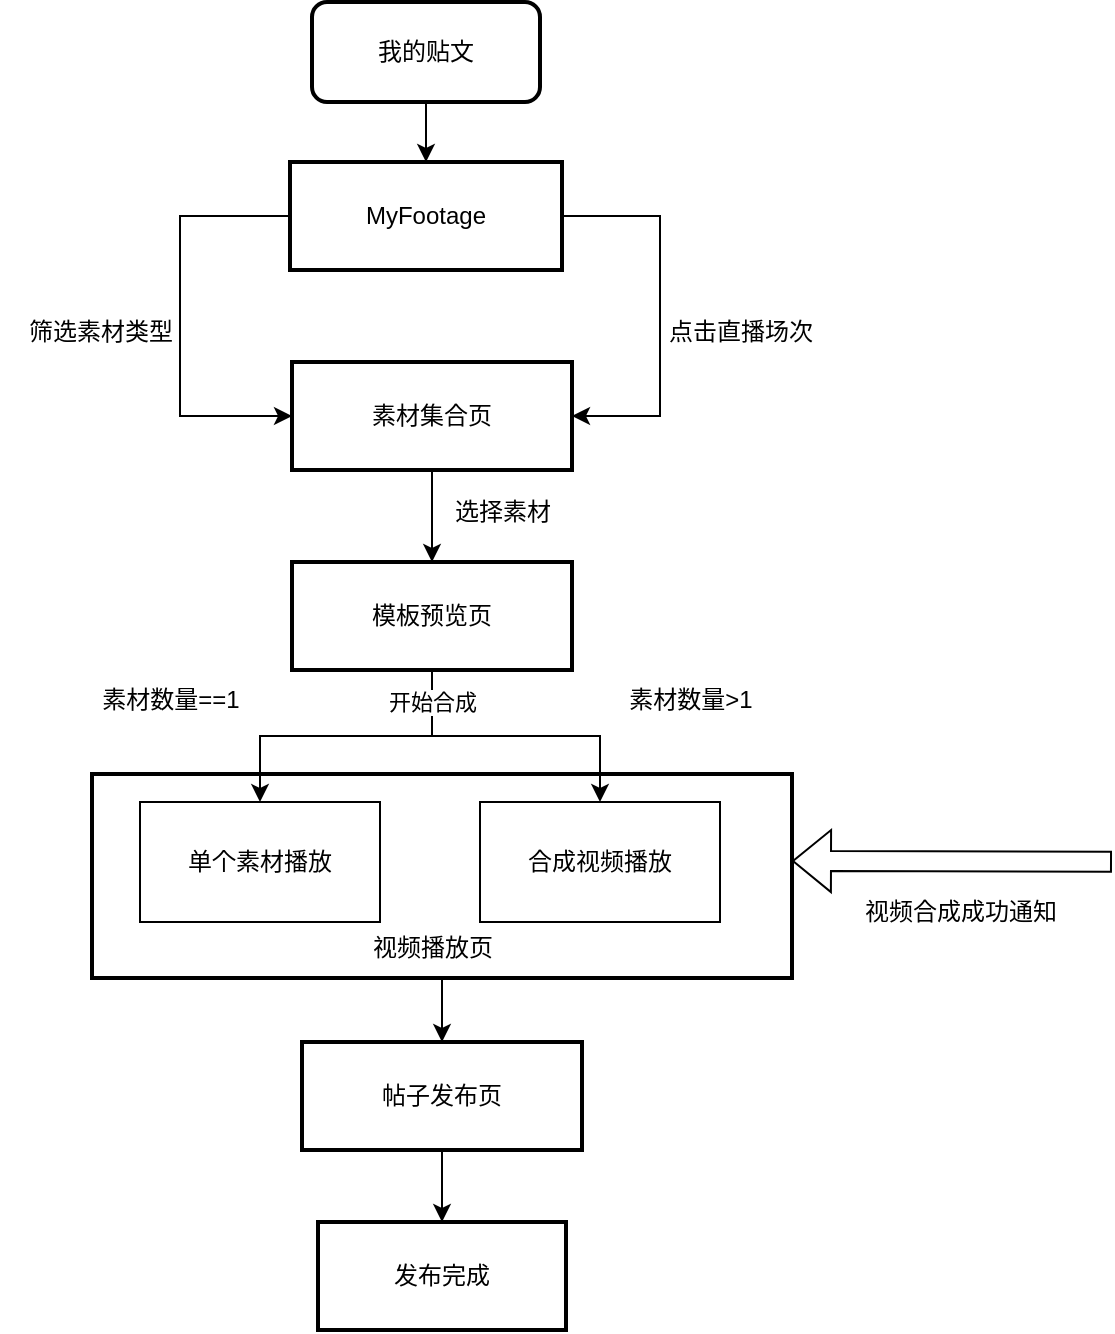 <mxfile version="27.1.6">
  <diagram name="第 1 页" id="UvjpaZBokncRVDSgqY-v">
    <mxGraphModel dx="1501" dy="1975" grid="1" gridSize="10" guides="1" tooltips="1" connect="1" arrows="1" fold="1" page="1" pageScale="1" pageWidth="827" pageHeight="1169" math="0" shadow="0">
      <root>
        <mxCell id="0" />
        <mxCell id="1" parent="0" />
        <mxCell id="wM81eHvgQhmUPVbfZc3R-40" style="edgeStyle=orthogonalEdgeStyle;rounded=0;orthogonalLoop=1;jettySize=auto;html=1;entryX=0;entryY=0.5;entryDx=0;entryDy=0;" edge="1" parent="1" source="wM81eHvgQhmUPVbfZc3R-22" target="wM81eHvgQhmUPVbfZc3R-23">
          <mxGeometry relative="1" as="geometry">
            <Array as="points">
              <mxPoint x="500" y="67" />
              <mxPoint x="500" y="167" />
            </Array>
          </mxGeometry>
        </mxCell>
        <mxCell id="wM81eHvgQhmUPVbfZc3R-41" style="edgeStyle=orthogonalEdgeStyle;rounded=0;orthogonalLoop=1;jettySize=auto;html=1;entryX=1;entryY=0.5;entryDx=0;entryDy=0;" edge="1" parent="1" source="wM81eHvgQhmUPVbfZc3R-22" target="wM81eHvgQhmUPVbfZc3R-23">
          <mxGeometry relative="1" as="geometry">
            <Array as="points">
              <mxPoint x="740" y="67" />
              <mxPoint x="740" y="167" />
            </Array>
          </mxGeometry>
        </mxCell>
        <mxCell id="wM81eHvgQhmUPVbfZc3R-22" value="MyFootage" style="whiteSpace=wrap;strokeWidth=2;" vertex="1" parent="1">
          <mxGeometry x="555" y="40" width="136" height="54" as="geometry" />
        </mxCell>
        <mxCell id="wM81eHvgQhmUPVbfZc3R-44" style="edgeStyle=orthogonalEdgeStyle;rounded=0;orthogonalLoop=1;jettySize=auto;html=1;entryX=0.5;entryY=0;entryDx=0;entryDy=0;" edge="1" parent="1" source="wM81eHvgQhmUPVbfZc3R-23" target="wM81eHvgQhmUPVbfZc3R-43">
          <mxGeometry relative="1" as="geometry" />
        </mxCell>
        <mxCell id="wM81eHvgQhmUPVbfZc3R-23" value="素材集合页" style="whiteSpace=wrap;strokeWidth=2;" vertex="1" parent="1">
          <mxGeometry x="556" y="140" width="140" height="54" as="geometry" />
        </mxCell>
        <mxCell id="wM81eHvgQhmUPVbfZc3R-63" style="edgeStyle=orthogonalEdgeStyle;rounded=0;orthogonalLoop=1;jettySize=auto;html=1;entryX=0.5;entryY=0;entryDx=0;entryDy=0;" edge="1" parent="1" source="wM81eHvgQhmUPVbfZc3R-25" target="wM81eHvgQhmUPVbfZc3R-26">
          <mxGeometry relative="1" as="geometry" />
        </mxCell>
        <mxCell id="wM81eHvgQhmUPVbfZc3R-25" value="" style="whiteSpace=wrap;strokeWidth=2;" vertex="1" parent="1">
          <mxGeometry x="456" y="346" width="350" height="102" as="geometry" />
        </mxCell>
        <mxCell id="wM81eHvgQhmUPVbfZc3R-64" style="edgeStyle=orthogonalEdgeStyle;rounded=0;orthogonalLoop=1;jettySize=auto;html=1;entryX=0.5;entryY=0;entryDx=0;entryDy=0;" edge="1" parent="1" source="wM81eHvgQhmUPVbfZc3R-26" target="wM81eHvgQhmUPVbfZc3R-27">
          <mxGeometry relative="1" as="geometry" />
        </mxCell>
        <mxCell id="wM81eHvgQhmUPVbfZc3R-26" value="帖子发布页" style="whiteSpace=wrap;strokeWidth=2;" vertex="1" parent="1">
          <mxGeometry x="561" y="480" width="140" height="54" as="geometry" />
        </mxCell>
        <mxCell id="wM81eHvgQhmUPVbfZc3R-27" value="发布完成" style="whiteSpace=wrap;strokeWidth=2;" vertex="1" parent="1">
          <mxGeometry x="569" y="570" width="124" height="54" as="geometry" />
        </mxCell>
        <mxCell id="wM81eHvgQhmUPVbfZc3R-34" value="筛选素材类型" style="text;html=1;align=center;verticalAlign=middle;resizable=0;points=[];autosize=1;strokeColor=none;fillColor=none;" vertex="1" parent="1">
          <mxGeometry x="410" y="110" width="100" height="30" as="geometry" />
        </mxCell>
        <mxCell id="wM81eHvgQhmUPVbfZc3R-37" value="" style="edgeStyle=orthogonalEdgeStyle;rounded=0;orthogonalLoop=1;jettySize=auto;html=1;" edge="1" parent="1" source="wM81eHvgQhmUPVbfZc3R-35" target="wM81eHvgQhmUPVbfZc3R-22">
          <mxGeometry relative="1" as="geometry" />
        </mxCell>
        <mxCell id="wM81eHvgQhmUPVbfZc3R-35" value="我的贴文" style="rounded=1;whiteSpace=wrap;html=1;strokeWidth=2;" vertex="1" parent="1">
          <mxGeometry x="566" y="-40" width="114" height="50" as="geometry" />
        </mxCell>
        <mxCell id="wM81eHvgQhmUPVbfZc3R-42" value="点击直播场次" style="text;html=1;align=center;verticalAlign=middle;resizable=0;points=[];autosize=1;strokeColor=none;fillColor=none;" vertex="1" parent="1">
          <mxGeometry x="730" y="110" width="100" height="30" as="geometry" />
        </mxCell>
        <mxCell id="wM81eHvgQhmUPVbfZc3R-49" style="edgeStyle=orthogonalEdgeStyle;rounded=0;orthogonalLoop=1;jettySize=auto;html=1;entryX=0.5;entryY=0;entryDx=0;entryDy=0;" edge="1" parent="1" source="wM81eHvgQhmUPVbfZc3R-43" target="wM81eHvgQhmUPVbfZc3R-45">
          <mxGeometry relative="1" as="geometry" />
        </mxCell>
        <mxCell id="wM81eHvgQhmUPVbfZc3R-50" style="edgeStyle=orthogonalEdgeStyle;rounded=0;orthogonalLoop=1;jettySize=auto;html=1;" edge="1" parent="1" source="wM81eHvgQhmUPVbfZc3R-43" target="wM81eHvgQhmUPVbfZc3R-46">
          <mxGeometry relative="1" as="geometry" />
        </mxCell>
        <mxCell id="wM81eHvgQhmUPVbfZc3R-59" value="开始合成" style="edgeLabel;html=1;align=center;verticalAlign=middle;resizable=0;points=[];" vertex="1" connectable="0" parent="wM81eHvgQhmUPVbfZc3R-50">
          <mxGeometry x="-0.79" relative="1" as="geometry">
            <mxPoint as="offset" />
          </mxGeometry>
        </mxCell>
        <mxCell id="wM81eHvgQhmUPVbfZc3R-43" value="模板预览页" style="whiteSpace=wrap;strokeWidth=2;" vertex="1" parent="1">
          <mxGeometry x="556" y="240" width="140" height="54" as="geometry" />
        </mxCell>
        <mxCell id="wM81eHvgQhmUPVbfZc3R-45" value="单个素材播放" style="rounded=0;whiteSpace=wrap;html=1;" vertex="1" parent="1">
          <mxGeometry x="480" y="360" width="120" height="60" as="geometry" />
        </mxCell>
        <mxCell id="wM81eHvgQhmUPVbfZc3R-46" value="合成视频播放" style="rounded=0;whiteSpace=wrap;html=1;" vertex="1" parent="1">
          <mxGeometry x="650" y="360" width="120" height="60" as="geometry" />
        </mxCell>
        <mxCell id="wM81eHvgQhmUPVbfZc3R-48" value="视频播放页" style="text;html=1;align=center;verticalAlign=middle;resizable=0;points=[];autosize=1;strokeColor=none;fillColor=none;" vertex="1" parent="1">
          <mxGeometry x="586" y="418" width="80" height="30" as="geometry" />
        </mxCell>
        <mxCell id="wM81eHvgQhmUPVbfZc3R-51" value="素材数量==1" style="text;html=1;align=center;verticalAlign=middle;resizable=0;points=[];autosize=1;strokeColor=none;fillColor=none;" vertex="1" parent="1">
          <mxGeometry x="450" y="294" width="90" height="30" as="geometry" />
        </mxCell>
        <mxCell id="wM81eHvgQhmUPVbfZc3R-52" value="素材数量&amp;gt;1" style="text;html=1;align=center;verticalAlign=middle;resizable=0;points=[];autosize=1;strokeColor=none;fillColor=none;" vertex="1" parent="1">
          <mxGeometry x="710" y="294" width="90" height="30" as="geometry" />
        </mxCell>
        <mxCell id="wM81eHvgQhmUPVbfZc3R-54" value="" style="shape=flexArrow;endArrow=classic;html=1;rounded=0;entryX=1.009;entryY=0.567;entryDx=0;entryDy=0;entryPerimeter=0;" edge="1" parent="1">
          <mxGeometry width="50" height="50" relative="1" as="geometry">
            <mxPoint x="966" y="389.92" as="sourcePoint" />
            <mxPoint x="806.0" y="389.47" as="targetPoint" />
          </mxGeometry>
        </mxCell>
        <mxCell id="wM81eHvgQhmUPVbfZc3R-56" value="视频合成成功通知" style="text;html=1;align=center;verticalAlign=middle;resizable=0;points=[];autosize=1;strokeColor=none;fillColor=none;" vertex="1" parent="1">
          <mxGeometry x="830" y="400" width="120" height="30" as="geometry" />
        </mxCell>
        <mxCell id="wM81eHvgQhmUPVbfZc3R-58" value="选择素材" style="text;html=1;align=center;verticalAlign=middle;resizable=0;points=[];autosize=1;strokeColor=none;fillColor=none;" vertex="1" parent="1">
          <mxGeometry x="626" y="200" width="70" height="30" as="geometry" />
        </mxCell>
      </root>
    </mxGraphModel>
  </diagram>
</mxfile>
